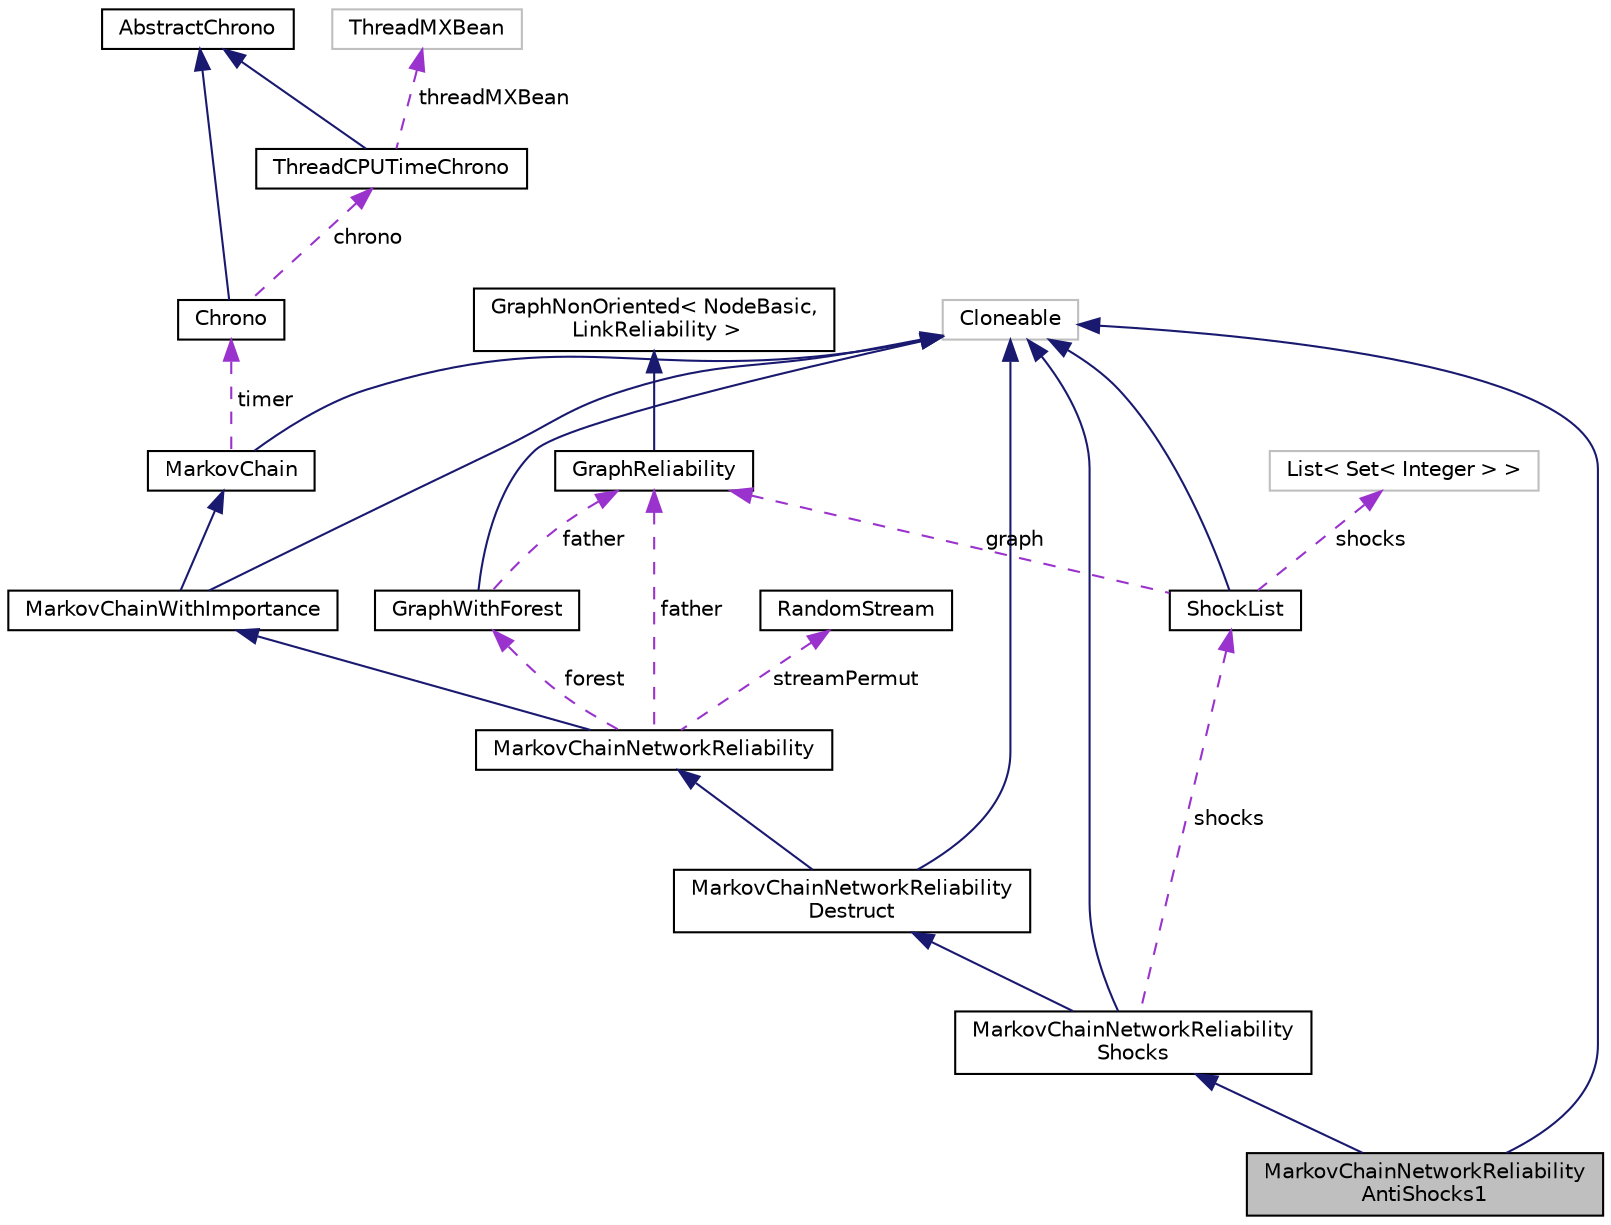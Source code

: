 digraph "MarkovChainNetworkReliabilityAntiShocks1"
{
 // INTERACTIVE_SVG=YES
  bgcolor="transparent";
  edge [fontname="Helvetica",fontsize="10",labelfontname="Helvetica",labelfontsize="10"];
  node [fontname="Helvetica",fontsize="10",shape=record];
  Node7 [label="MarkovChainNetworkReliability\lAntiShocks1",height=0.2,width=0.4,color="black", fillcolor="grey75", style="filled", fontcolor="black"];
  Node8 -> Node7 [dir="back",color="midnightblue",fontsize="10",style="solid",fontname="Helvetica"];
  Node8 [label="MarkovChainNetworkReliability\lShocks",height=0.2,width=0.4,color="black",URL="$d3/d7c/classumontreal_1_1ssj_1_1networks_1_1staticreliability_1_1MarkovChainNetworkReliabilityShocks.html",tooltip="Implements one step of the Markov chain for the destructive schema with shocks. "];
  Node9 -> Node8 [dir="back",color="midnightblue",fontsize="10",style="solid",fontname="Helvetica"];
  Node9 [label="MarkovChainNetworkReliability\lDestruct",height=0.2,width=0.4,color="black",URL="$d9/def/classumontreal_1_1ssj_1_1networks_1_1staticreliability_1_1MarkovChainNetworkReliabilityDestruct.html",tooltip="Implements one step of the Markov chain for the destructive schema. "];
  Node10 -> Node9 [dir="back",color="midnightblue",fontsize="10",style="solid",fontname="Helvetica"];
  Node10 [label="MarkovChainNetworkReliability",height=0.2,width=0.4,color="black",URL="$dd/d62/classumontreal_1_1ssj_1_1networks_1_1staticreliability_1_1MarkovChainNetworkReliability.html",tooltip="Extends the class MarkovChainWithImportance. "];
  Node11 -> Node10 [dir="back",color="midnightblue",fontsize="10",style="solid",fontname="Helvetica"];
  Node11 [label="MarkovChainWithImportance",height=0.2,width=0.4,color="black",URL="$d1/d09/classumontreal_1_1ssj_1_1splitting_1_1MarkovChainWithImportance.html",tooltip="Subclass of MarkovChain (class in umontreal.ssj.markovchainrqmc) Abstract class, extended for example..."];
  Node12 -> Node11 [dir="back",color="midnightblue",fontsize="10",style="solid",fontname="Helvetica"];
  Node12 [label="MarkovChain",height=0.2,width=0.4,color="black",URL="$d1/df2/classumontreal_1_1ssj_1_1markovchainrqmc_1_1MarkovChain.html",tooltip="This class defines a generic Markov chain and provides basic tools to simulate it for a given number ..."];
  Node13 -> Node12 [dir="back",color="midnightblue",fontsize="10",style="solid",fontname="Helvetica"];
  Node13 [label="Cloneable",height=0.2,width=0.4,color="grey75"];
  Node14 -> Node12 [dir="back",color="darkorchid3",fontsize="10",style="dashed",label=" timer" ,fontname="Helvetica"];
  Node14 [label="Chrono",height=0.2,width=0.4,color="black",URL="$d7/d9f/classumontreal_1_1ssj_1_1util_1_1Chrono.html",tooltip="The Chrono class extends the umontreal.ssj.util.AbstractChrono class and computes the CPU time for th..."];
  Node15 -> Node14 [dir="back",color="midnightblue",fontsize="10",style="solid",fontname="Helvetica"];
  Node15 [label="AbstractChrono",height=0.2,width=0.4,color="black",URL="$da/d4c/classumontreal_1_1ssj_1_1util_1_1AbstractChrono.html",tooltip="AbstractChrono is a class that acts as an interface to the system clock and calculates the CPU or sys..."];
  Node16 -> Node14 [dir="back",color="darkorchid3",fontsize="10",style="dashed",label=" chrono" ,fontname="Helvetica"];
  Node16 [label="ThreadCPUTimeChrono",height=0.2,width=0.4,color="black",URL="$d1/d71/classumontreal_1_1ssj_1_1util_1_1ThreadCPUTimeChrono.html",tooltip="Extends the AbstractChrono class to compute the CPU time for a single thread. "];
  Node15 -> Node16 [dir="back",color="midnightblue",fontsize="10",style="solid",fontname="Helvetica"];
  Node17 -> Node16 [dir="back",color="darkorchid3",fontsize="10",style="dashed",label=" threadMXBean" ,fontname="Helvetica"];
  Node17 [label="ThreadMXBean",height=0.2,width=0.4,color="grey75"];
  Node13 -> Node11 [dir="back",color="midnightblue",fontsize="10",style="solid",fontname="Helvetica"];
  Node18 -> Node10 [dir="back",color="darkorchid3",fontsize="10",style="dashed",label=" forest" ,fontname="Helvetica"];
  Node18 [label="GraphWithForest",height=0.2,width=0.4,color="black",URL="$d9/dde/classumontreal_1_1ssj_1_1networks_1_1staticreliability_1_1GraphWithForest.html",tooltip="This class implements forest and trees. "];
  Node13 -> Node18 [dir="back",color="midnightblue",fontsize="10",style="solid",fontname="Helvetica"];
  Node19 -> Node18 [dir="back",color="darkorchid3",fontsize="10",style="dashed",label=" father" ,fontname="Helvetica"];
  Node19 [label="GraphReliability",height=0.2,width=0.4,color="black",URL="$d6/d99/classumontreal_1_1ssj_1_1networks_1_1GraphReliability.html",tooltip="This class implements a stochastic non-oriented weighted graph (a network). "];
  Node20 -> Node19 [dir="back",color="midnightblue",fontsize="10",style="solid",fontname="Helvetica"];
  Node20 [label="GraphNonOriented\< NodeBasic,\l LinkReliability \>",height=0.2,width=0.4,color="black",URL="$de/d62/classumontreal_1_1ssj_1_1networks_1_1GraphNonOriented.html"];
  Node19 -> Node10 [dir="back",color="darkorchid3",fontsize="10",style="dashed",label=" father" ,fontname="Helvetica"];
  Node21 -> Node10 [dir="back",color="darkorchid3",fontsize="10",style="dashed",label=" streamPermut" ,fontname="Helvetica"];
  Node21 [label="RandomStream",height=0.2,width=0.4,color="black",URL="$d1/d7c/interfaceumontreal_1_1ssj_1_1rng_1_1RandomStream.html",tooltip="This interface defines the basic structures to handle multiple streams of uniform (pseudo)random numb..."];
  Node13 -> Node9 [dir="back",color="midnightblue",fontsize="10",style="solid",fontname="Helvetica"];
  Node13 -> Node8 [dir="back",color="midnightblue",fontsize="10",style="solid",fontname="Helvetica"];
  Node22 -> Node8 [dir="back",color="darkorchid3",fontsize="10",style="dashed",label=" shocks" ,fontname="Helvetica"];
  Node22 [label="ShockList",height=0.2,width=0.4,color="black",URL="$d2/d1e/classumontreal_1_1ssj_1_1networks_1_1staticreliability_1_1ShockList.html",tooltip="This class implements lists of shocks which make sets of links in a graph fail simultaneously. "];
  Node13 -> Node22 [dir="back",color="midnightblue",fontsize="10",style="solid",fontname="Helvetica"];
  Node23 -> Node22 [dir="back",color="darkorchid3",fontsize="10",style="dashed",label=" shocks" ,fontname="Helvetica"];
  Node23 [label="List\< Set\< Integer \> \>",height=0.2,width=0.4,color="grey75"];
  Node19 -> Node22 [dir="back",color="darkorchid3",fontsize="10",style="dashed",label=" graph" ,fontname="Helvetica"];
  Node13 -> Node7 [dir="back",color="midnightblue",fontsize="10",style="solid",fontname="Helvetica"];
}

